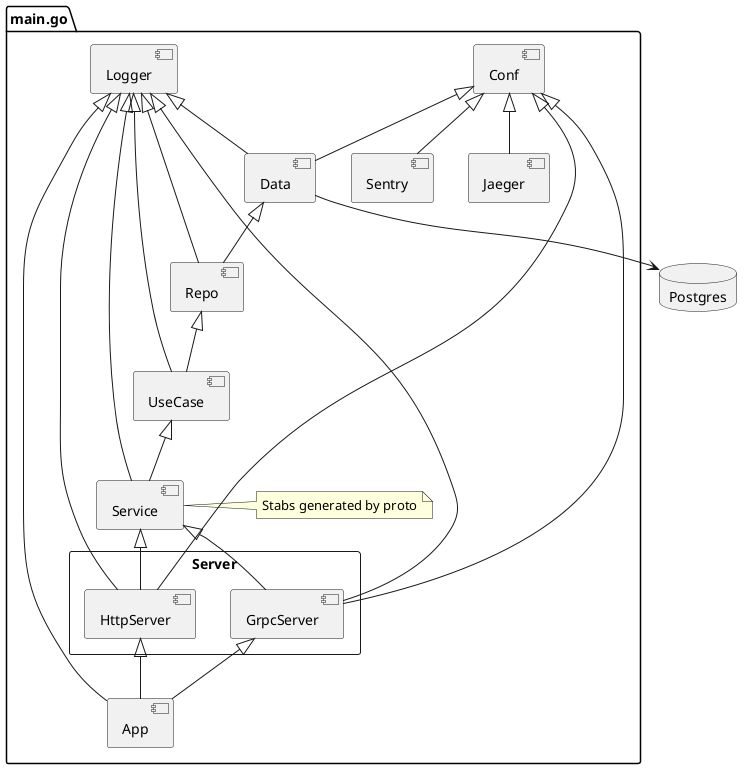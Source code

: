 @startuml

package main.go {
    [Conf] as conf
    [Logger] as logger
    [Data] as data
    [Repo] as repo
    [UseCase] as uc
    [Service] as service
    rectangle Server {
        [GrpcServer] as grpc
        [HttpServer] as http
    }
    [App] as app
    [Jaeger] as trace
    [Sentry] as log
    note "Stabs generated by proto" as stabs
}

database Postgres
data --> Postgres

logger <|-- data
logger <|-- repo
logger <|-- uc
logger <|-- service
logger <|-- grpc
logger <|-- http
logger <|-- app

conf <|-- data
conf <|-- grpc
conf <|-- http
conf <|-- trace
conf <|-- log

data <|-- repo
repo <|-- uc
uc <|-- service
service <|-- grpc
service - stabs
service <|-- http
grpc <|-- app
http <|-- app

@enduml
